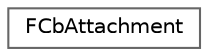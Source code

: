 digraph "Graphical Class Hierarchy"
{
 // INTERACTIVE_SVG=YES
 // LATEX_PDF_SIZE
  bgcolor="transparent";
  edge [fontname=Helvetica,fontsize=10,labelfontname=Helvetica,labelfontsize=10];
  node [fontname=Helvetica,fontsize=10,shape=box,height=0.2,width=0.4];
  rankdir="LR";
  Node0 [id="Node000000",label="FCbAttachment",height=0.2,width=0.4,color="grey40", fillcolor="white", style="filled",URL="$dd/d6d/classFCbAttachment.html",tooltip="An attachment is either null, raw binary, compressed binary, or an object."];
}
